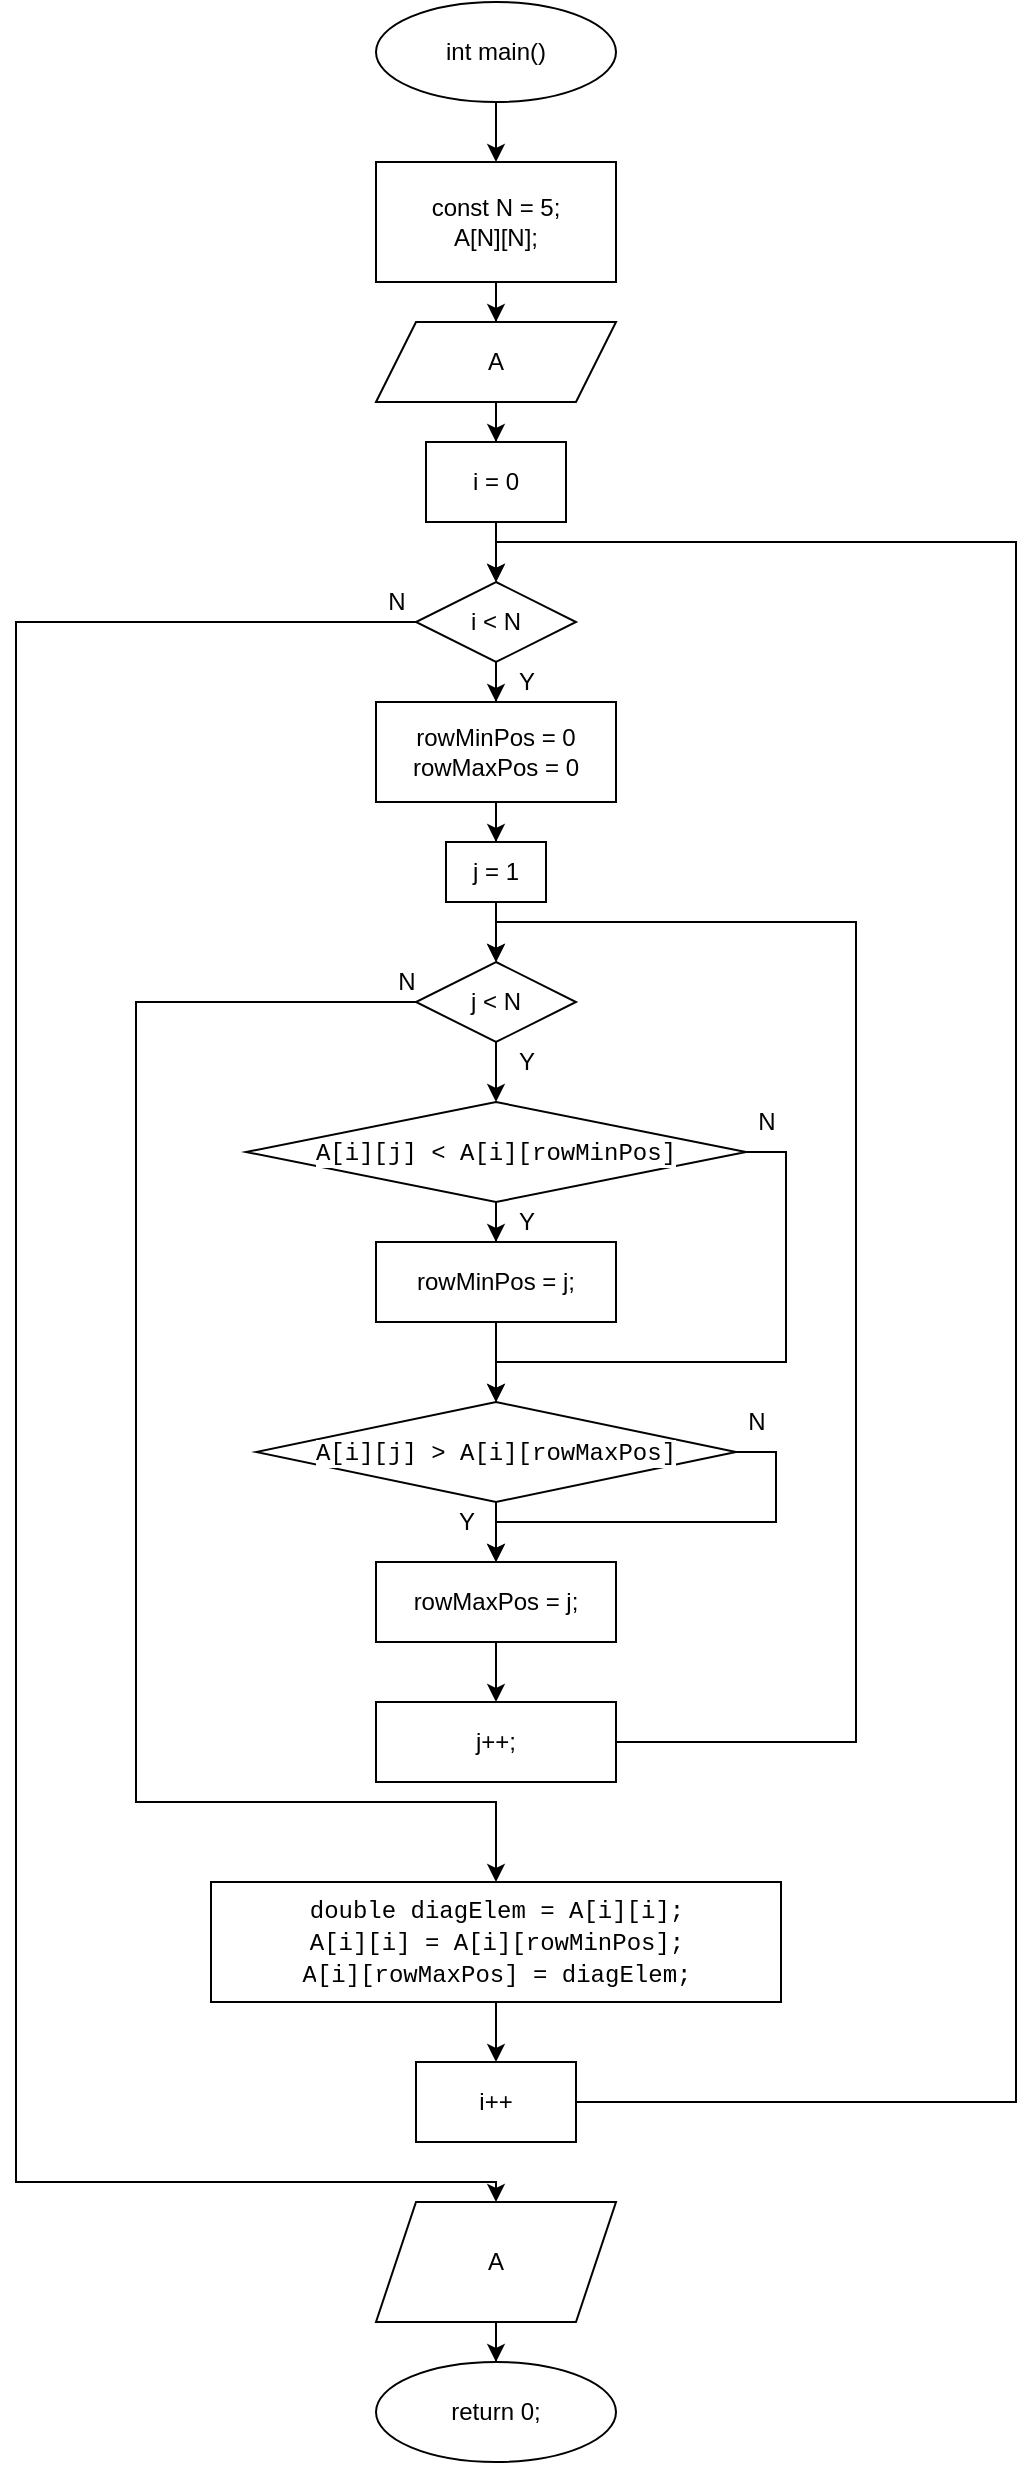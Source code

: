 <mxfile version="15.1.3" type="device"><diagram id="4ZqrDlRCxjCX55saEBFN" name="Страница 1"><mxGraphModel dx="852" dy="494" grid="1" gridSize="10" guides="1" tooltips="1" connect="1" arrows="1" fold="1" page="1" pageScale="1" pageWidth="1654" pageHeight="2336" math="0" shadow="0"><root><mxCell id="0"/><mxCell id="1" parent="0"/><mxCell id="LXHGE1lSKHNeGROruesS-2" style="edgeStyle=orthogonalEdgeStyle;rounded=0;orthogonalLoop=1;jettySize=auto;html=1;exitX=0.5;exitY=1;exitDx=0;exitDy=0;" edge="1" parent="1" source="LXHGE1lSKHNeGROruesS-1" target="LXHGE1lSKHNeGROruesS-3"><mxGeometry relative="1" as="geometry"><mxPoint x="390" y="100" as="targetPoint"/></mxGeometry></mxCell><mxCell id="LXHGE1lSKHNeGROruesS-1" value="int main()" style="ellipse;whiteSpace=wrap;html=1;" vertex="1" parent="1"><mxGeometry x="330" y="20" width="120" height="50" as="geometry"/></mxCell><mxCell id="LXHGE1lSKHNeGROruesS-4" style="edgeStyle=orthogonalEdgeStyle;rounded=0;orthogonalLoop=1;jettySize=auto;html=1;exitX=0.5;exitY=1;exitDx=0;exitDy=0;" edge="1" parent="1" source="LXHGE1lSKHNeGROruesS-3"><mxGeometry relative="1" as="geometry"><mxPoint x="390" y="160" as="targetPoint"/></mxGeometry></mxCell><mxCell id="LXHGE1lSKHNeGROruesS-6" style="edgeStyle=orthogonalEdgeStyle;rounded=0;orthogonalLoop=1;jettySize=auto;html=1;exitX=0.5;exitY=1;exitDx=0;exitDy=0;" edge="1" parent="1" source="LXHGE1lSKHNeGROruesS-3" target="LXHGE1lSKHNeGROruesS-7"><mxGeometry relative="1" as="geometry"><mxPoint x="390" y="190" as="targetPoint"/></mxGeometry></mxCell><mxCell id="LXHGE1lSKHNeGROruesS-3" value="const N = 5;&lt;br&gt;A[N][N];" style="rounded=0;whiteSpace=wrap;html=1;" vertex="1" parent="1"><mxGeometry x="330" y="100" width="120" height="60" as="geometry"/></mxCell><mxCell id="LXHGE1lSKHNeGROruesS-8" style="edgeStyle=orthogonalEdgeStyle;rounded=0;orthogonalLoop=1;jettySize=auto;html=1;exitX=0.5;exitY=1;exitDx=0;exitDy=0;" edge="1" parent="1" source="LXHGE1lSKHNeGROruesS-7" target="LXHGE1lSKHNeGROruesS-9"><mxGeometry relative="1" as="geometry"><mxPoint x="390" y="250" as="targetPoint"/></mxGeometry></mxCell><mxCell id="LXHGE1lSKHNeGROruesS-7" value="A" style="shape=parallelogram;perimeter=parallelogramPerimeter;whiteSpace=wrap;html=1;fixedSize=1;" vertex="1" parent="1"><mxGeometry x="330" y="180" width="120" height="40" as="geometry"/></mxCell><mxCell id="LXHGE1lSKHNeGROruesS-12" style="edgeStyle=orthogonalEdgeStyle;rounded=0;orthogonalLoop=1;jettySize=auto;html=1;exitX=0.5;exitY=1;exitDx=0;exitDy=0;" edge="1" parent="1" source="LXHGE1lSKHNeGROruesS-9" target="LXHGE1lSKHNeGROruesS-13"><mxGeometry relative="1" as="geometry"><mxPoint x="390" y="310" as="targetPoint"/></mxGeometry></mxCell><mxCell id="LXHGE1lSKHNeGROruesS-9" value="i = 0" style="rounded=0;whiteSpace=wrap;html=1;" vertex="1" parent="1"><mxGeometry x="355" y="240" width="70" height="40" as="geometry"/></mxCell><mxCell id="LXHGE1lSKHNeGROruesS-14" style="edgeStyle=orthogonalEdgeStyle;rounded=0;orthogonalLoop=1;jettySize=auto;html=1;exitX=0.5;exitY=1;exitDx=0;exitDy=0;" edge="1" parent="1" source="LXHGE1lSKHNeGROruesS-13" target="LXHGE1lSKHNeGROruesS-16"><mxGeometry relative="1" as="geometry"><mxPoint x="390" y="380" as="targetPoint"/></mxGeometry></mxCell><mxCell id="LXHGE1lSKHNeGROruesS-42" style="edgeStyle=orthogonalEdgeStyle;rounded=0;orthogonalLoop=1;jettySize=auto;html=1;exitX=0;exitY=0.5;exitDx=0;exitDy=0;" edge="1" parent="1" source="LXHGE1lSKHNeGROruesS-13" target="LXHGE1lSKHNeGROruesS-43"><mxGeometry relative="1" as="geometry"><mxPoint x="390" y="1170" as="targetPoint"/><Array as="points"><mxPoint x="150" y="330"/><mxPoint x="150" y="1110"/><mxPoint x="390" y="1110"/></Array></mxGeometry></mxCell><mxCell id="LXHGE1lSKHNeGROruesS-13" value="i &amp;lt; N" style="rhombus;whiteSpace=wrap;html=1;" vertex="1" parent="1"><mxGeometry x="350" y="310" width="80" height="40" as="geometry"/></mxCell><mxCell id="LXHGE1lSKHNeGROruesS-17" style="edgeStyle=orthogonalEdgeStyle;rounded=0;orthogonalLoop=1;jettySize=auto;html=1;exitX=0.5;exitY=1;exitDx=0;exitDy=0;" edge="1" parent="1" source="LXHGE1lSKHNeGROruesS-16" target="LXHGE1lSKHNeGROruesS-18"><mxGeometry relative="1" as="geometry"><mxPoint x="390" y="450" as="targetPoint"/></mxGeometry></mxCell><mxCell id="LXHGE1lSKHNeGROruesS-16" value="rowMinPos = 0&lt;br&gt;rowMaxPos = 0" style="rounded=0;whiteSpace=wrap;html=1;" vertex="1" parent="1"><mxGeometry x="330" y="370" width="120" height="50" as="geometry"/></mxCell><mxCell id="LXHGE1lSKHNeGROruesS-20" style="edgeStyle=orthogonalEdgeStyle;rounded=0;orthogonalLoop=1;jettySize=auto;html=1;exitX=0.5;exitY=1;exitDx=0;exitDy=0;" edge="1" parent="1" source="LXHGE1lSKHNeGROruesS-18" target="LXHGE1lSKHNeGROruesS-21"><mxGeometry relative="1" as="geometry"><mxPoint x="390" y="500" as="targetPoint"/></mxGeometry></mxCell><mxCell id="LXHGE1lSKHNeGROruesS-18" value="j = 1" style="rounded=0;whiteSpace=wrap;html=1;" vertex="1" parent="1"><mxGeometry x="365" y="440" width="50" height="30" as="geometry"/></mxCell><mxCell id="LXHGE1lSKHNeGROruesS-22" style="edgeStyle=orthogonalEdgeStyle;rounded=0;orthogonalLoop=1;jettySize=auto;html=1;exitX=0.5;exitY=1;exitDx=0;exitDy=0;" edge="1" parent="1" source="LXHGE1lSKHNeGROruesS-21" target="LXHGE1lSKHNeGROruesS-23"><mxGeometry relative="1" as="geometry"><mxPoint x="390" y="580" as="targetPoint"/></mxGeometry></mxCell><mxCell id="LXHGE1lSKHNeGROruesS-37" style="edgeStyle=orthogonalEdgeStyle;rounded=0;orthogonalLoop=1;jettySize=auto;html=1;exitX=0;exitY=0.5;exitDx=0;exitDy=0;entryX=0.5;entryY=0;entryDx=0;entryDy=0;" edge="1" parent="1" source="LXHGE1lSKHNeGROruesS-21" target="LXHGE1lSKHNeGROruesS-38"><mxGeometry relative="1" as="geometry"><mxPoint x="390" y="960" as="targetPoint"/><Array as="points"><mxPoint x="210" y="520"/><mxPoint x="210" y="920"/><mxPoint x="390" y="920"/></Array></mxGeometry></mxCell><mxCell id="LXHGE1lSKHNeGROruesS-21" value="j &amp;lt; N" style="rhombus;whiteSpace=wrap;html=1;" vertex="1" parent="1"><mxGeometry x="350" y="500" width="80" height="40" as="geometry"/></mxCell><mxCell id="LXHGE1lSKHNeGROruesS-25" style="edgeStyle=orthogonalEdgeStyle;rounded=0;orthogonalLoop=1;jettySize=auto;html=1;exitX=0.5;exitY=1;exitDx=0;exitDy=0;" edge="1" parent="1" source="LXHGE1lSKHNeGROruesS-23" target="LXHGE1lSKHNeGROruesS-27"><mxGeometry relative="1" as="geometry"><mxPoint x="390" y="670" as="targetPoint"/></mxGeometry></mxCell><mxCell id="LXHGE1lSKHNeGROruesS-32" style="edgeStyle=orthogonalEdgeStyle;rounded=0;orthogonalLoop=1;jettySize=auto;html=1;exitX=1;exitY=0.5;exitDx=0;exitDy=0;entryX=0.5;entryY=0;entryDx=0;entryDy=0;" edge="1" parent="1" source="LXHGE1lSKHNeGROruesS-23" target="LXHGE1lSKHNeGROruesS-29"><mxGeometry relative="1" as="geometry"><Array as="points"><mxPoint x="535" y="595"/><mxPoint x="535" y="700"/><mxPoint x="390" y="700"/></Array></mxGeometry></mxCell><mxCell id="LXHGE1lSKHNeGROruesS-23" value="&lt;div style=&quot;font-family: &amp;#34;consolas&amp;#34; , &amp;#34;courier new&amp;#34; , monospace ; line-height: 16px&quot;&gt;&lt;span style=&quot;background-color: rgb(255 , 255 , 255)&quot;&gt;A[i][j]&amp;nbsp;&amp;lt;&amp;nbsp;A[i][rowMinPos]&lt;/span&gt;&lt;/div&gt;" style="rhombus;whiteSpace=wrap;html=1;" vertex="1" parent="1"><mxGeometry x="265" y="570" width="250" height="50" as="geometry"/></mxCell><mxCell id="LXHGE1lSKHNeGROruesS-28" style="edgeStyle=orthogonalEdgeStyle;rounded=0;orthogonalLoop=1;jettySize=auto;html=1;exitX=0.5;exitY=1;exitDx=0;exitDy=0;" edge="1" parent="1" source="LXHGE1lSKHNeGROruesS-27" target="LXHGE1lSKHNeGROruesS-29"><mxGeometry relative="1" as="geometry"><mxPoint x="390" y="720" as="targetPoint"/></mxGeometry></mxCell><mxCell id="LXHGE1lSKHNeGROruesS-27" value="rowMinPos = j;" style="rounded=0;whiteSpace=wrap;html=1;" vertex="1" parent="1"><mxGeometry x="330" y="640" width="120" height="40" as="geometry"/></mxCell><mxCell id="LXHGE1lSKHNeGROruesS-30" style="edgeStyle=orthogonalEdgeStyle;rounded=0;orthogonalLoop=1;jettySize=auto;html=1;exitX=0.5;exitY=1;exitDx=0;exitDy=0;" edge="1" parent="1" source="LXHGE1lSKHNeGROruesS-29" target="LXHGE1lSKHNeGROruesS-31"><mxGeometry relative="1" as="geometry"><mxPoint x="390" y="810" as="targetPoint"/></mxGeometry></mxCell><mxCell id="LXHGE1lSKHNeGROruesS-33" style="edgeStyle=orthogonalEdgeStyle;rounded=0;orthogonalLoop=1;jettySize=auto;html=1;exitX=1;exitY=0.5;exitDx=0;exitDy=0;entryX=0.5;entryY=0;entryDx=0;entryDy=0;" edge="1" parent="1" source="LXHGE1lSKHNeGROruesS-29" target="LXHGE1lSKHNeGROruesS-31"><mxGeometry relative="1" as="geometry"><Array as="points"><mxPoint x="530" y="745"/><mxPoint x="530" y="780"/><mxPoint x="390" y="780"/></Array></mxGeometry></mxCell><mxCell id="LXHGE1lSKHNeGROruesS-29" value="&lt;span style=&quot;font-family: &amp;#34;consolas&amp;#34; , &amp;#34;courier new&amp;#34; , monospace ; background-color: rgb(255 , 255 , 255)&quot;&gt;A[i][j] &amp;gt; A[i][rowMaxPos]&lt;/span&gt;" style="rhombus;whiteSpace=wrap;html=1;" vertex="1" parent="1"><mxGeometry x="270" y="720" width="240" height="50" as="geometry"/></mxCell><mxCell id="LXHGE1lSKHNeGROruesS-34" style="edgeStyle=orthogonalEdgeStyle;rounded=0;orthogonalLoop=1;jettySize=auto;html=1;exitX=0.5;exitY=1;exitDx=0;exitDy=0;" edge="1" parent="1" source="LXHGE1lSKHNeGROruesS-31" target="LXHGE1lSKHNeGROruesS-35"><mxGeometry relative="1" as="geometry"><mxPoint x="390" y="880" as="targetPoint"/></mxGeometry></mxCell><mxCell id="LXHGE1lSKHNeGROruesS-31" value="rowMaxPos = j;" style="rounded=0;whiteSpace=wrap;html=1;" vertex="1" parent="1"><mxGeometry x="330" y="800" width="120" height="40" as="geometry"/></mxCell><mxCell id="LXHGE1lSKHNeGROruesS-36" style="edgeStyle=orthogonalEdgeStyle;rounded=0;orthogonalLoop=1;jettySize=auto;html=1;exitX=1;exitY=0.5;exitDx=0;exitDy=0;entryX=0.5;entryY=0;entryDx=0;entryDy=0;" edge="1" parent="1" source="LXHGE1lSKHNeGROruesS-35" target="LXHGE1lSKHNeGROruesS-21"><mxGeometry relative="1" as="geometry"><Array as="points"><mxPoint x="570" y="890"/><mxPoint x="570" y="480"/><mxPoint x="390" y="480"/></Array></mxGeometry></mxCell><mxCell id="LXHGE1lSKHNeGROruesS-35" value="j++;" style="rounded=0;whiteSpace=wrap;html=1;" vertex="1" parent="1"><mxGeometry x="330" y="870" width="120" height="40" as="geometry"/></mxCell><mxCell id="LXHGE1lSKHNeGROruesS-39" style="edgeStyle=orthogonalEdgeStyle;rounded=0;orthogonalLoop=1;jettySize=auto;html=1;exitX=0.5;exitY=1;exitDx=0;exitDy=0;" edge="1" parent="1" source="LXHGE1lSKHNeGROruesS-38" target="LXHGE1lSKHNeGROruesS-40"><mxGeometry relative="1" as="geometry"><mxPoint x="390" y="1060" as="targetPoint"/></mxGeometry></mxCell><mxCell id="LXHGE1lSKHNeGROruesS-38" value="&lt;div style=&quot;font-family: &amp;#34;consolas&amp;#34; , &amp;#34;courier new&amp;#34; , monospace ; line-height: 16px&quot;&gt;&lt;div&gt;&lt;span style=&quot;background-color: rgb(255 , 255 , 255)&quot;&gt;double&amp;nbsp;diagElem&amp;nbsp;=&amp;nbsp;A[i][i];&lt;/span&gt;&lt;/div&gt;&lt;div&gt;&lt;span style=&quot;background-color: rgb(255 , 255 , 255)&quot;&gt;A&lt;/span&gt;&lt;span style=&quot;background-color: rgb(255 , 255 , 255)&quot;&gt;[&lt;/span&gt;&lt;span style=&quot;background-color: rgb(255 , 255 , 255)&quot;&gt;i&lt;/span&gt;&lt;span style=&quot;background-color: rgb(255 , 255 , 255)&quot;&gt;][&lt;/span&gt;&lt;span style=&quot;background-color: rgb(255 , 255 , 255)&quot;&gt;i&lt;/span&gt;&lt;span style=&quot;background-color: rgb(255 , 255 , 255)&quot;&gt;]&amp;nbsp;=&amp;nbsp;&lt;/span&gt;&lt;span style=&quot;background-color: rgb(255 , 255 , 255)&quot;&gt;A&lt;/span&gt;&lt;span style=&quot;background-color: rgb(255 , 255 , 255)&quot;&gt;[&lt;/span&gt;&lt;span style=&quot;background-color: rgb(255 , 255 , 255)&quot;&gt;i&lt;/span&gt;&lt;span style=&quot;background-color: rgb(255 , 255 , 255)&quot;&gt;][&lt;/span&gt;&lt;span style=&quot;background-color: rgb(255 , 255 , 255)&quot;&gt;rowMinPos&lt;/span&gt;&lt;span style=&quot;background-color: rgb(255 , 255 , 255)&quot;&gt;];&lt;/span&gt;&lt;/div&gt;&lt;div&gt;&lt;span style=&quot;background-color: rgb(255 , 255 , 255)&quot;&gt;A&lt;/span&gt;&lt;span style=&quot;background-color: rgb(255 , 255 , 255)&quot;&gt;[&lt;/span&gt;&lt;span style=&quot;background-color: rgb(255 , 255 , 255)&quot;&gt;i&lt;/span&gt;&lt;span style=&quot;background-color: rgb(255 , 255 , 255)&quot;&gt;][&lt;/span&gt;&lt;span style=&quot;background-color: rgb(255 , 255 , 255)&quot;&gt;rowMaxPos&lt;/span&gt;&lt;span style=&quot;background-color: rgb(255 , 255 , 255)&quot;&gt;]&amp;nbsp;=&amp;nbsp;&lt;/span&gt;&lt;span style=&quot;background-color: rgb(255 , 255 , 255)&quot;&gt;diagElem&lt;/span&gt;&lt;span style=&quot;background-color: rgb(255 , 255 , 255)&quot;&gt;;&lt;/span&gt;&lt;/div&gt;&lt;/div&gt;" style="rounded=0;whiteSpace=wrap;html=1;" vertex="1" parent="1"><mxGeometry x="247.5" y="960" width="285" height="60" as="geometry"/></mxCell><mxCell id="LXHGE1lSKHNeGROruesS-41" style="edgeStyle=orthogonalEdgeStyle;rounded=0;orthogonalLoop=1;jettySize=auto;html=1;exitX=1;exitY=0.5;exitDx=0;exitDy=0;entryX=0.5;entryY=0;entryDx=0;entryDy=0;" edge="1" parent="1" source="LXHGE1lSKHNeGROruesS-40" target="LXHGE1lSKHNeGROruesS-13"><mxGeometry relative="1" as="geometry"><Array as="points"><mxPoint x="650" y="1070"/><mxPoint x="650" y="290"/><mxPoint x="390" y="290"/></Array></mxGeometry></mxCell><mxCell id="LXHGE1lSKHNeGROruesS-40" value="i++" style="rounded=0;whiteSpace=wrap;html=1;" vertex="1" parent="1"><mxGeometry x="350" y="1050" width="80" height="40" as="geometry"/></mxCell><mxCell id="LXHGE1lSKHNeGROruesS-44" style="edgeStyle=orthogonalEdgeStyle;rounded=0;orthogonalLoop=1;jettySize=auto;html=1;exitX=0.5;exitY=1;exitDx=0;exitDy=0;" edge="1" parent="1" source="LXHGE1lSKHNeGROruesS-43" target="LXHGE1lSKHNeGROruesS-45"><mxGeometry relative="1" as="geometry"><mxPoint x="390.143" y="1230.0" as="targetPoint"/></mxGeometry></mxCell><mxCell id="LXHGE1lSKHNeGROruesS-43" value="A" style="shape=parallelogram;perimeter=parallelogramPerimeter;whiteSpace=wrap;html=1;fixedSize=1;" vertex="1" parent="1"><mxGeometry x="330" y="1120.0" width="120" height="60" as="geometry"/></mxCell><mxCell id="LXHGE1lSKHNeGROruesS-45" value="return 0;" style="ellipse;whiteSpace=wrap;html=1;" vertex="1" parent="1"><mxGeometry x="330" y="1200" width="120" height="50" as="geometry"/></mxCell><mxCell id="LXHGE1lSKHNeGROruesS-46" value="Y" style="text;html=1;align=center;verticalAlign=middle;resizable=0;points=[];autosize=1;strokeColor=none;fillColor=none;" vertex="1" parent="1"><mxGeometry x="395" y="350" width="20" height="20" as="geometry"/></mxCell><mxCell id="LXHGE1lSKHNeGROruesS-47" value="N" style="text;html=1;align=center;verticalAlign=middle;resizable=0;points=[];autosize=1;strokeColor=none;fillColor=none;" vertex="1" parent="1"><mxGeometry x="330" y="310" width="20" height="20" as="geometry"/></mxCell><mxCell id="LXHGE1lSKHNeGROruesS-48" value="Y" style="text;html=1;align=center;verticalAlign=middle;resizable=0;points=[];autosize=1;strokeColor=none;fillColor=none;" vertex="1" parent="1"><mxGeometry x="395" y="540" width="20" height="20" as="geometry"/></mxCell><mxCell id="LXHGE1lSKHNeGROruesS-49" value="N" style="text;html=1;align=center;verticalAlign=middle;resizable=0;points=[];autosize=1;strokeColor=none;fillColor=none;" vertex="1" parent="1"><mxGeometry x="335" y="500" width="20" height="20" as="geometry"/></mxCell><mxCell id="LXHGE1lSKHNeGROruesS-50" value="Y" style="text;html=1;align=center;verticalAlign=middle;resizable=0;points=[];autosize=1;strokeColor=none;fillColor=none;" vertex="1" parent="1"><mxGeometry x="395" y="620" width="20" height="20" as="geometry"/></mxCell><mxCell id="LXHGE1lSKHNeGROruesS-51" value="N&lt;br&gt;" style="text;html=1;align=center;verticalAlign=middle;resizable=0;points=[];autosize=1;strokeColor=none;fillColor=none;" vertex="1" parent="1"><mxGeometry x="515" y="570" width="20" height="20" as="geometry"/></mxCell><mxCell id="LXHGE1lSKHNeGROruesS-52" value="N" style="text;html=1;align=center;verticalAlign=middle;resizable=0;points=[];autosize=1;strokeColor=none;fillColor=none;" vertex="1" parent="1"><mxGeometry x="510" y="720" width="20" height="20" as="geometry"/></mxCell><mxCell id="LXHGE1lSKHNeGROruesS-53" value="Y" style="text;html=1;align=center;verticalAlign=middle;resizable=0;points=[];autosize=1;strokeColor=none;fillColor=none;" vertex="1" parent="1"><mxGeometry x="365" y="770" width="20" height="20" as="geometry"/></mxCell></root></mxGraphModel></diagram></mxfile>